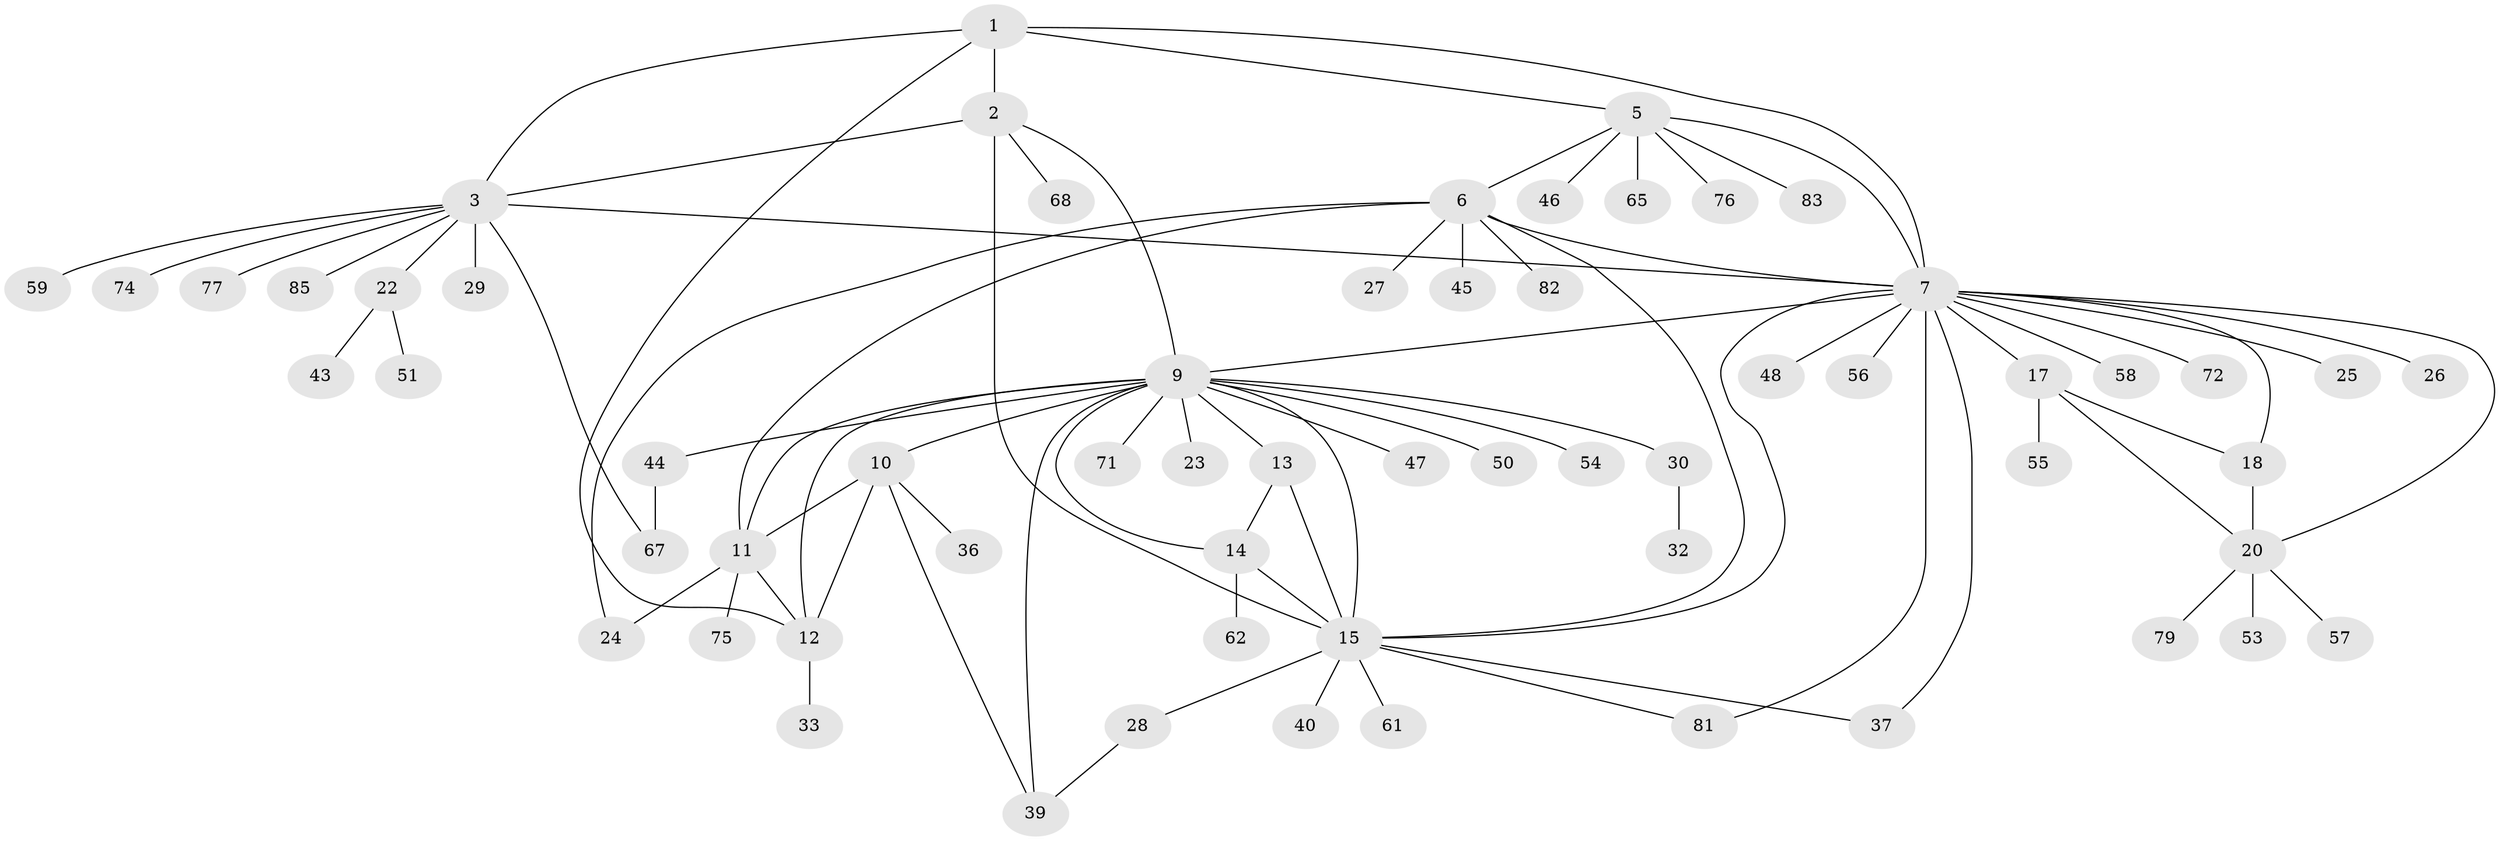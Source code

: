 // original degree distribution, {6: 0.03529411764705882, 5: 0.058823529411764705, 10: 0.023529411764705882, 4: 0.03529411764705882, 9: 0.011764705882352941, 7: 0.03529411764705882, 12: 0.011764705882352941, 11: 0.023529411764705882, 1: 0.5411764705882353, 2: 0.18823529411764706, 3: 0.03529411764705882}
// Generated by graph-tools (version 1.1) at 2025/42/03/06/25 10:42:11]
// undirected, 62 vertices, 86 edges
graph export_dot {
graph [start="1"]
  node [color=gray90,style=filled];
  1 [super="+73"];
  2 [super="+4"];
  3 [super="+63"];
  5 [super="+8"];
  6 [super="+80"];
  7 [super="+19"];
  9 [super="+16"];
  10 [super="+66"];
  11 [super="+49"];
  12;
  13 [super="+42"];
  14 [super="+31"];
  15 [super="+21"];
  17 [super="+70"];
  18 [super="+52"];
  20 [super="+69"];
  22 [super="+38"];
  23 [super="+84"];
  24;
  25 [super="+34"];
  26 [super="+35"];
  27;
  28;
  29 [super="+60"];
  30;
  32;
  33;
  36;
  37;
  39 [super="+41"];
  40 [super="+78"];
  43;
  44;
  45;
  46;
  47;
  48;
  50;
  51;
  53;
  54 [super="+64"];
  55;
  56;
  57;
  58;
  59;
  61;
  62;
  65;
  67;
  68;
  71;
  72;
  74;
  75;
  76;
  77;
  79;
  81;
  82;
  83;
  85;
  1 -- 2 [weight=2];
  1 -- 3;
  1 -- 5;
  1 -- 7;
  1 -- 12;
  2 -- 3 [weight=2];
  2 -- 15;
  2 -- 68;
  2 -- 9;
  3 -- 22;
  3 -- 29;
  3 -- 59;
  3 -- 74;
  3 -- 77;
  3 -- 85;
  3 -- 67;
  3 -- 7;
  5 -- 6 [weight=2];
  5 -- 7 [weight=2];
  5 -- 76;
  5 -- 65;
  5 -- 83;
  5 -- 46;
  6 -- 7;
  6 -- 11;
  6 -- 15;
  6 -- 24;
  6 -- 27;
  6 -- 45;
  6 -- 82;
  7 -- 25;
  7 -- 56;
  7 -- 58;
  7 -- 72;
  7 -- 37;
  7 -- 9;
  7 -- 15;
  7 -- 48;
  7 -- 17;
  7 -- 18;
  7 -- 81;
  7 -- 20;
  7 -- 26;
  9 -- 10;
  9 -- 11;
  9 -- 12;
  9 -- 50;
  9 -- 39;
  9 -- 71;
  9 -- 44;
  9 -- 13;
  9 -- 14;
  9 -- 15;
  9 -- 47;
  9 -- 54;
  9 -- 23;
  9 -- 30;
  10 -- 11;
  10 -- 12;
  10 -- 36;
  10 -- 39;
  11 -- 12;
  11 -- 24;
  11 -- 75;
  12 -- 33;
  13 -- 14;
  13 -- 15;
  14 -- 15;
  14 -- 62;
  15 -- 28;
  15 -- 37;
  15 -- 40;
  15 -- 61;
  15 -- 81;
  17 -- 18;
  17 -- 20;
  17 -- 55;
  18 -- 20;
  20 -- 53;
  20 -- 57;
  20 -- 79;
  22 -- 43;
  22 -- 51;
  28 -- 39;
  30 -- 32;
  44 -- 67;
}
